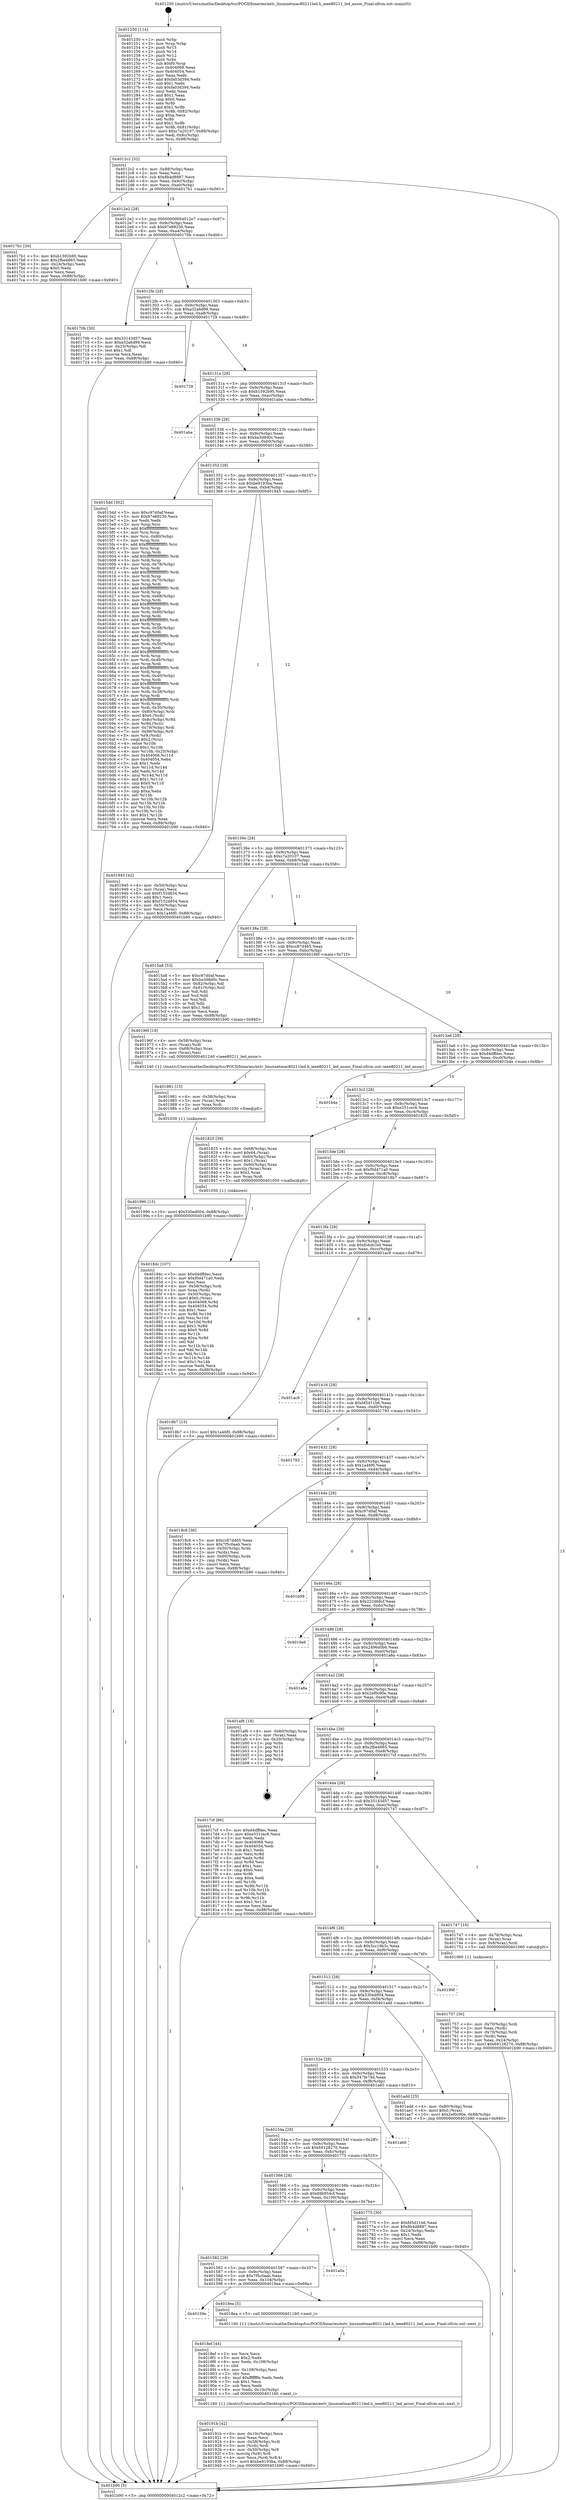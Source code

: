 digraph "0x401250" {
  label = "0x401250 (/mnt/c/Users/mathe/Desktop/tcc/POCII/binaries/extr_linuxnetmac80211led.h_ieee80211_led_assoc_Final-ollvm.out::main(0))"
  labelloc = "t"
  node[shape=record]

  Entry [label="",width=0.3,height=0.3,shape=circle,fillcolor=black,style=filled]
  "0x4012c2" [label="{
     0x4012c2 [32]\l
     | [instrs]\l
     &nbsp;&nbsp;0x4012c2 \<+6\>: mov -0x88(%rbp),%eax\l
     &nbsp;&nbsp;0x4012c8 \<+2\>: mov %eax,%ecx\l
     &nbsp;&nbsp;0x4012ca \<+6\>: sub $0x8b4d8887,%ecx\l
     &nbsp;&nbsp;0x4012d0 \<+6\>: mov %eax,-0x9c(%rbp)\l
     &nbsp;&nbsp;0x4012d6 \<+6\>: mov %ecx,-0xa0(%rbp)\l
     &nbsp;&nbsp;0x4012dc \<+6\>: je 00000000004017b1 \<main+0x561\>\l
  }"]
  "0x4017b1" [label="{
     0x4017b1 [30]\l
     | [instrs]\l
     &nbsp;&nbsp;0x4017b1 \<+5\>: mov $0xb1592b95,%eax\l
     &nbsp;&nbsp;0x4017b6 \<+5\>: mov $0x2fbe4865,%ecx\l
     &nbsp;&nbsp;0x4017bb \<+3\>: mov -0x24(%rbp),%edx\l
     &nbsp;&nbsp;0x4017be \<+3\>: cmp $0x0,%edx\l
     &nbsp;&nbsp;0x4017c1 \<+3\>: cmove %ecx,%eax\l
     &nbsp;&nbsp;0x4017c4 \<+6\>: mov %eax,-0x88(%rbp)\l
     &nbsp;&nbsp;0x4017ca \<+5\>: jmp 0000000000401b90 \<main+0x940\>\l
  }"]
  "0x4012e2" [label="{
     0x4012e2 [28]\l
     | [instrs]\l
     &nbsp;&nbsp;0x4012e2 \<+5\>: jmp 00000000004012e7 \<main+0x97\>\l
     &nbsp;&nbsp;0x4012e7 \<+6\>: mov -0x9c(%rbp),%eax\l
     &nbsp;&nbsp;0x4012ed \<+5\>: sub $0x97e89230,%eax\l
     &nbsp;&nbsp;0x4012f2 \<+6\>: mov %eax,-0xa4(%rbp)\l
     &nbsp;&nbsp;0x4012f8 \<+6\>: je 000000000040170b \<main+0x4bb\>\l
  }"]
  Exit [label="",width=0.3,height=0.3,shape=circle,fillcolor=black,style=filled,peripheries=2]
  "0x40170b" [label="{
     0x40170b [30]\l
     | [instrs]\l
     &nbsp;&nbsp;0x40170b \<+5\>: mov $0x33143d57,%eax\l
     &nbsp;&nbsp;0x401710 \<+5\>: mov $0xa32a6d99,%ecx\l
     &nbsp;&nbsp;0x401715 \<+3\>: mov -0x25(%rbp),%dl\l
     &nbsp;&nbsp;0x401718 \<+3\>: test $0x1,%dl\l
     &nbsp;&nbsp;0x40171b \<+3\>: cmovne %ecx,%eax\l
     &nbsp;&nbsp;0x40171e \<+6\>: mov %eax,-0x88(%rbp)\l
     &nbsp;&nbsp;0x401724 \<+5\>: jmp 0000000000401b90 \<main+0x940\>\l
  }"]
  "0x4012fe" [label="{
     0x4012fe [28]\l
     | [instrs]\l
     &nbsp;&nbsp;0x4012fe \<+5\>: jmp 0000000000401303 \<main+0xb3\>\l
     &nbsp;&nbsp;0x401303 \<+6\>: mov -0x9c(%rbp),%eax\l
     &nbsp;&nbsp;0x401309 \<+5\>: sub $0xa32a6d99,%eax\l
     &nbsp;&nbsp;0x40130e \<+6\>: mov %eax,-0xa8(%rbp)\l
     &nbsp;&nbsp;0x401314 \<+6\>: je 0000000000401729 \<main+0x4d9\>\l
  }"]
  "0x401990" [label="{
     0x401990 [15]\l
     | [instrs]\l
     &nbsp;&nbsp;0x401990 \<+10\>: movl $0x530ed004,-0x88(%rbp)\l
     &nbsp;&nbsp;0x40199a \<+5\>: jmp 0000000000401b90 \<main+0x940\>\l
  }"]
  "0x401729" [label="{
     0x401729\l
  }", style=dashed]
  "0x40131a" [label="{
     0x40131a [28]\l
     | [instrs]\l
     &nbsp;&nbsp;0x40131a \<+5\>: jmp 000000000040131f \<main+0xcf\>\l
     &nbsp;&nbsp;0x40131f \<+6\>: mov -0x9c(%rbp),%eax\l
     &nbsp;&nbsp;0x401325 \<+5\>: sub $0xb1592b95,%eax\l
     &nbsp;&nbsp;0x40132a \<+6\>: mov %eax,-0xac(%rbp)\l
     &nbsp;&nbsp;0x401330 \<+6\>: je 0000000000401aba \<main+0x86a\>\l
  }"]
  "0x401981" [label="{
     0x401981 [15]\l
     | [instrs]\l
     &nbsp;&nbsp;0x401981 \<+4\>: mov -0x58(%rbp),%rax\l
     &nbsp;&nbsp;0x401985 \<+3\>: mov (%rax),%rax\l
     &nbsp;&nbsp;0x401988 \<+3\>: mov %rax,%rdi\l
     &nbsp;&nbsp;0x40198b \<+5\>: call 0000000000401030 \<free@plt\>\l
     | [calls]\l
     &nbsp;&nbsp;0x401030 \{1\} (unknown)\l
  }"]
  "0x401aba" [label="{
     0x401aba\l
  }", style=dashed]
  "0x401336" [label="{
     0x401336 [28]\l
     | [instrs]\l
     &nbsp;&nbsp;0x401336 \<+5\>: jmp 000000000040133b \<main+0xeb\>\l
     &nbsp;&nbsp;0x40133b \<+6\>: mov -0x9c(%rbp),%eax\l
     &nbsp;&nbsp;0x401341 \<+5\>: sub $0xba3d8d0c,%eax\l
     &nbsp;&nbsp;0x401346 \<+6\>: mov %eax,-0xb0(%rbp)\l
     &nbsp;&nbsp;0x40134c \<+6\>: je 00000000004015dd \<main+0x38d\>\l
  }"]
  "0x40191b" [label="{
     0x40191b [42]\l
     | [instrs]\l
     &nbsp;&nbsp;0x40191b \<+6\>: mov -0x10c(%rbp),%ecx\l
     &nbsp;&nbsp;0x401921 \<+3\>: imul %eax,%ecx\l
     &nbsp;&nbsp;0x401924 \<+4\>: mov -0x58(%rbp),%rdi\l
     &nbsp;&nbsp;0x401928 \<+3\>: mov (%rdi),%rdi\l
     &nbsp;&nbsp;0x40192b \<+4\>: mov -0x50(%rbp),%r8\l
     &nbsp;&nbsp;0x40192f \<+3\>: movslq (%r8),%r8\l
     &nbsp;&nbsp;0x401932 \<+4\>: mov %ecx,(%rdi,%r8,4)\l
     &nbsp;&nbsp;0x401936 \<+10\>: movl $0xbe9193ba,-0x88(%rbp)\l
     &nbsp;&nbsp;0x401940 \<+5\>: jmp 0000000000401b90 \<main+0x940\>\l
  }"]
  "0x4015dd" [label="{
     0x4015dd [302]\l
     | [instrs]\l
     &nbsp;&nbsp;0x4015dd \<+5\>: mov $0xc97d0af,%eax\l
     &nbsp;&nbsp;0x4015e2 \<+5\>: mov $0x97e89230,%ecx\l
     &nbsp;&nbsp;0x4015e7 \<+2\>: xor %edx,%edx\l
     &nbsp;&nbsp;0x4015e9 \<+3\>: mov %rsp,%rsi\l
     &nbsp;&nbsp;0x4015ec \<+4\>: add $0xfffffffffffffff0,%rsi\l
     &nbsp;&nbsp;0x4015f0 \<+3\>: mov %rsi,%rsp\l
     &nbsp;&nbsp;0x4015f3 \<+4\>: mov %rsi,-0x80(%rbp)\l
     &nbsp;&nbsp;0x4015f7 \<+3\>: mov %rsp,%rsi\l
     &nbsp;&nbsp;0x4015fa \<+4\>: add $0xfffffffffffffff0,%rsi\l
     &nbsp;&nbsp;0x4015fe \<+3\>: mov %rsi,%rsp\l
     &nbsp;&nbsp;0x401601 \<+3\>: mov %rsp,%rdi\l
     &nbsp;&nbsp;0x401604 \<+4\>: add $0xfffffffffffffff0,%rdi\l
     &nbsp;&nbsp;0x401608 \<+3\>: mov %rdi,%rsp\l
     &nbsp;&nbsp;0x40160b \<+4\>: mov %rdi,-0x78(%rbp)\l
     &nbsp;&nbsp;0x40160f \<+3\>: mov %rsp,%rdi\l
     &nbsp;&nbsp;0x401612 \<+4\>: add $0xfffffffffffffff0,%rdi\l
     &nbsp;&nbsp;0x401616 \<+3\>: mov %rdi,%rsp\l
     &nbsp;&nbsp;0x401619 \<+4\>: mov %rdi,-0x70(%rbp)\l
     &nbsp;&nbsp;0x40161d \<+3\>: mov %rsp,%rdi\l
     &nbsp;&nbsp;0x401620 \<+4\>: add $0xfffffffffffffff0,%rdi\l
     &nbsp;&nbsp;0x401624 \<+3\>: mov %rdi,%rsp\l
     &nbsp;&nbsp;0x401627 \<+4\>: mov %rdi,-0x68(%rbp)\l
     &nbsp;&nbsp;0x40162b \<+3\>: mov %rsp,%rdi\l
     &nbsp;&nbsp;0x40162e \<+4\>: add $0xfffffffffffffff0,%rdi\l
     &nbsp;&nbsp;0x401632 \<+3\>: mov %rdi,%rsp\l
     &nbsp;&nbsp;0x401635 \<+4\>: mov %rdi,-0x60(%rbp)\l
     &nbsp;&nbsp;0x401639 \<+3\>: mov %rsp,%rdi\l
     &nbsp;&nbsp;0x40163c \<+4\>: add $0xfffffffffffffff0,%rdi\l
     &nbsp;&nbsp;0x401640 \<+3\>: mov %rdi,%rsp\l
     &nbsp;&nbsp;0x401643 \<+4\>: mov %rdi,-0x58(%rbp)\l
     &nbsp;&nbsp;0x401647 \<+3\>: mov %rsp,%rdi\l
     &nbsp;&nbsp;0x40164a \<+4\>: add $0xfffffffffffffff0,%rdi\l
     &nbsp;&nbsp;0x40164e \<+3\>: mov %rdi,%rsp\l
     &nbsp;&nbsp;0x401651 \<+4\>: mov %rdi,-0x50(%rbp)\l
     &nbsp;&nbsp;0x401655 \<+3\>: mov %rsp,%rdi\l
     &nbsp;&nbsp;0x401658 \<+4\>: add $0xfffffffffffffff0,%rdi\l
     &nbsp;&nbsp;0x40165c \<+3\>: mov %rdi,%rsp\l
     &nbsp;&nbsp;0x40165f \<+4\>: mov %rdi,-0x48(%rbp)\l
     &nbsp;&nbsp;0x401663 \<+3\>: mov %rsp,%rdi\l
     &nbsp;&nbsp;0x401666 \<+4\>: add $0xfffffffffffffff0,%rdi\l
     &nbsp;&nbsp;0x40166a \<+3\>: mov %rdi,%rsp\l
     &nbsp;&nbsp;0x40166d \<+4\>: mov %rdi,-0x40(%rbp)\l
     &nbsp;&nbsp;0x401671 \<+3\>: mov %rsp,%rdi\l
     &nbsp;&nbsp;0x401674 \<+4\>: add $0xfffffffffffffff0,%rdi\l
     &nbsp;&nbsp;0x401678 \<+3\>: mov %rdi,%rsp\l
     &nbsp;&nbsp;0x40167b \<+4\>: mov %rdi,-0x38(%rbp)\l
     &nbsp;&nbsp;0x40167f \<+3\>: mov %rsp,%rdi\l
     &nbsp;&nbsp;0x401682 \<+4\>: add $0xfffffffffffffff0,%rdi\l
     &nbsp;&nbsp;0x401686 \<+3\>: mov %rdi,%rsp\l
     &nbsp;&nbsp;0x401689 \<+4\>: mov %rdi,-0x30(%rbp)\l
     &nbsp;&nbsp;0x40168d \<+4\>: mov -0x80(%rbp),%rdi\l
     &nbsp;&nbsp;0x401691 \<+6\>: movl $0x0,(%rdi)\l
     &nbsp;&nbsp;0x401697 \<+7\>: mov -0x8c(%rbp),%r8d\l
     &nbsp;&nbsp;0x40169e \<+3\>: mov %r8d,(%rsi)\l
     &nbsp;&nbsp;0x4016a1 \<+4\>: mov -0x78(%rbp),%rdi\l
     &nbsp;&nbsp;0x4016a5 \<+7\>: mov -0x98(%rbp),%r9\l
     &nbsp;&nbsp;0x4016ac \<+3\>: mov %r9,(%rdi)\l
     &nbsp;&nbsp;0x4016af \<+3\>: cmpl $0x2,(%rsi)\l
     &nbsp;&nbsp;0x4016b2 \<+4\>: setne %r10b\l
     &nbsp;&nbsp;0x4016b6 \<+4\>: and $0x1,%r10b\l
     &nbsp;&nbsp;0x4016ba \<+4\>: mov %r10b,-0x25(%rbp)\l
     &nbsp;&nbsp;0x4016be \<+8\>: mov 0x404068,%r11d\l
     &nbsp;&nbsp;0x4016c6 \<+7\>: mov 0x404054,%ebx\l
     &nbsp;&nbsp;0x4016cd \<+3\>: sub $0x1,%edx\l
     &nbsp;&nbsp;0x4016d0 \<+3\>: mov %r11d,%r14d\l
     &nbsp;&nbsp;0x4016d3 \<+3\>: add %edx,%r14d\l
     &nbsp;&nbsp;0x4016d6 \<+4\>: imul %r14d,%r11d\l
     &nbsp;&nbsp;0x4016da \<+4\>: and $0x1,%r11d\l
     &nbsp;&nbsp;0x4016de \<+4\>: cmp $0x0,%r11d\l
     &nbsp;&nbsp;0x4016e2 \<+4\>: sete %r10b\l
     &nbsp;&nbsp;0x4016e6 \<+3\>: cmp $0xa,%ebx\l
     &nbsp;&nbsp;0x4016e9 \<+4\>: setl %r15b\l
     &nbsp;&nbsp;0x4016ed \<+3\>: mov %r10b,%r12b\l
     &nbsp;&nbsp;0x4016f0 \<+3\>: and %r15b,%r12b\l
     &nbsp;&nbsp;0x4016f3 \<+3\>: xor %r15b,%r10b\l
     &nbsp;&nbsp;0x4016f6 \<+3\>: or %r10b,%r12b\l
     &nbsp;&nbsp;0x4016f9 \<+4\>: test $0x1,%r12b\l
     &nbsp;&nbsp;0x4016fd \<+3\>: cmovne %ecx,%eax\l
     &nbsp;&nbsp;0x401700 \<+6\>: mov %eax,-0x88(%rbp)\l
     &nbsp;&nbsp;0x401706 \<+5\>: jmp 0000000000401b90 \<main+0x940\>\l
  }"]
  "0x401352" [label="{
     0x401352 [28]\l
     | [instrs]\l
     &nbsp;&nbsp;0x401352 \<+5\>: jmp 0000000000401357 \<main+0x107\>\l
     &nbsp;&nbsp;0x401357 \<+6\>: mov -0x9c(%rbp),%eax\l
     &nbsp;&nbsp;0x40135d \<+5\>: sub $0xbe9193ba,%eax\l
     &nbsp;&nbsp;0x401362 \<+6\>: mov %eax,-0xb4(%rbp)\l
     &nbsp;&nbsp;0x401368 \<+6\>: je 0000000000401945 \<main+0x6f5\>\l
  }"]
  "0x4018ef" [label="{
     0x4018ef [44]\l
     | [instrs]\l
     &nbsp;&nbsp;0x4018ef \<+2\>: xor %ecx,%ecx\l
     &nbsp;&nbsp;0x4018f1 \<+5\>: mov $0x2,%edx\l
     &nbsp;&nbsp;0x4018f6 \<+6\>: mov %edx,-0x108(%rbp)\l
     &nbsp;&nbsp;0x4018fc \<+1\>: cltd\l
     &nbsp;&nbsp;0x4018fd \<+6\>: mov -0x108(%rbp),%esi\l
     &nbsp;&nbsp;0x401903 \<+2\>: idiv %esi\l
     &nbsp;&nbsp;0x401905 \<+6\>: imul $0xfffffffe,%edx,%edx\l
     &nbsp;&nbsp;0x40190b \<+3\>: sub $0x1,%ecx\l
     &nbsp;&nbsp;0x40190e \<+2\>: sub %ecx,%edx\l
     &nbsp;&nbsp;0x401910 \<+6\>: mov %edx,-0x10c(%rbp)\l
     &nbsp;&nbsp;0x401916 \<+5\>: call 0000000000401160 \<next_i\>\l
     | [calls]\l
     &nbsp;&nbsp;0x401160 \{1\} (/mnt/c/Users/mathe/Desktop/tcc/POCII/binaries/extr_linuxnetmac80211led.h_ieee80211_led_assoc_Final-ollvm.out::next_i)\l
  }"]
  "0x401945" [label="{
     0x401945 [42]\l
     | [instrs]\l
     &nbsp;&nbsp;0x401945 \<+4\>: mov -0x50(%rbp),%rax\l
     &nbsp;&nbsp;0x401949 \<+2\>: mov (%rax),%ecx\l
     &nbsp;&nbsp;0x40194b \<+6\>: sub $0xf152d854,%ecx\l
     &nbsp;&nbsp;0x401951 \<+3\>: add $0x1,%ecx\l
     &nbsp;&nbsp;0x401954 \<+6\>: add $0xf152d854,%ecx\l
     &nbsp;&nbsp;0x40195a \<+4\>: mov -0x50(%rbp),%rax\l
     &nbsp;&nbsp;0x40195e \<+2\>: mov %ecx,(%rax)\l
     &nbsp;&nbsp;0x401960 \<+10\>: movl $0x1a46f0,-0x88(%rbp)\l
     &nbsp;&nbsp;0x40196a \<+5\>: jmp 0000000000401b90 \<main+0x940\>\l
  }"]
  "0x40136e" [label="{
     0x40136e [28]\l
     | [instrs]\l
     &nbsp;&nbsp;0x40136e \<+5\>: jmp 0000000000401373 \<main+0x123\>\l
     &nbsp;&nbsp;0x401373 \<+6\>: mov -0x9c(%rbp),%eax\l
     &nbsp;&nbsp;0x401379 \<+5\>: sub $0xc7a20107,%eax\l
     &nbsp;&nbsp;0x40137e \<+6\>: mov %eax,-0xb8(%rbp)\l
     &nbsp;&nbsp;0x401384 \<+6\>: je 00000000004015a8 \<main+0x358\>\l
  }"]
  "0x40159e" [label="{
     0x40159e\l
  }", style=dashed]
  "0x4015a8" [label="{
     0x4015a8 [53]\l
     | [instrs]\l
     &nbsp;&nbsp;0x4015a8 \<+5\>: mov $0xc97d0af,%eax\l
     &nbsp;&nbsp;0x4015ad \<+5\>: mov $0xba3d8d0c,%ecx\l
     &nbsp;&nbsp;0x4015b2 \<+6\>: mov -0x82(%rbp),%dl\l
     &nbsp;&nbsp;0x4015b8 \<+7\>: mov -0x81(%rbp),%sil\l
     &nbsp;&nbsp;0x4015bf \<+3\>: mov %dl,%dil\l
     &nbsp;&nbsp;0x4015c2 \<+3\>: and %sil,%dil\l
     &nbsp;&nbsp;0x4015c5 \<+3\>: xor %sil,%dl\l
     &nbsp;&nbsp;0x4015c8 \<+3\>: or %dl,%dil\l
     &nbsp;&nbsp;0x4015cb \<+4\>: test $0x1,%dil\l
     &nbsp;&nbsp;0x4015cf \<+3\>: cmovne %ecx,%eax\l
     &nbsp;&nbsp;0x4015d2 \<+6\>: mov %eax,-0x88(%rbp)\l
     &nbsp;&nbsp;0x4015d8 \<+5\>: jmp 0000000000401b90 \<main+0x940\>\l
  }"]
  "0x40138a" [label="{
     0x40138a [28]\l
     | [instrs]\l
     &nbsp;&nbsp;0x40138a \<+5\>: jmp 000000000040138f \<main+0x13f\>\l
     &nbsp;&nbsp;0x40138f \<+6\>: mov -0x9c(%rbp),%eax\l
     &nbsp;&nbsp;0x401395 \<+5\>: sub $0xcc87d465,%eax\l
     &nbsp;&nbsp;0x40139a \<+6\>: mov %eax,-0xbc(%rbp)\l
     &nbsp;&nbsp;0x4013a0 \<+6\>: je 000000000040196f \<main+0x71f\>\l
  }"]
  "0x401b90" [label="{
     0x401b90 [5]\l
     | [instrs]\l
     &nbsp;&nbsp;0x401b90 \<+5\>: jmp 00000000004012c2 \<main+0x72\>\l
  }"]
  "0x401250" [label="{
     0x401250 [114]\l
     | [instrs]\l
     &nbsp;&nbsp;0x401250 \<+1\>: push %rbp\l
     &nbsp;&nbsp;0x401251 \<+3\>: mov %rsp,%rbp\l
     &nbsp;&nbsp;0x401254 \<+2\>: push %r15\l
     &nbsp;&nbsp;0x401256 \<+2\>: push %r14\l
     &nbsp;&nbsp;0x401258 \<+2\>: push %r12\l
     &nbsp;&nbsp;0x40125a \<+1\>: push %rbx\l
     &nbsp;&nbsp;0x40125b \<+7\>: sub $0xf0,%rsp\l
     &nbsp;&nbsp;0x401262 \<+7\>: mov 0x404068,%eax\l
     &nbsp;&nbsp;0x401269 \<+7\>: mov 0x404054,%ecx\l
     &nbsp;&nbsp;0x401270 \<+2\>: mov %eax,%edx\l
     &nbsp;&nbsp;0x401272 \<+6\>: add $0xfa03d394,%edx\l
     &nbsp;&nbsp;0x401278 \<+3\>: sub $0x1,%edx\l
     &nbsp;&nbsp;0x40127b \<+6\>: sub $0xfa03d394,%edx\l
     &nbsp;&nbsp;0x401281 \<+3\>: imul %edx,%eax\l
     &nbsp;&nbsp;0x401284 \<+3\>: and $0x1,%eax\l
     &nbsp;&nbsp;0x401287 \<+3\>: cmp $0x0,%eax\l
     &nbsp;&nbsp;0x40128a \<+4\>: sete %r8b\l
     &nbsp;&nbsp;0x40128e \<+4\>: and $0x1,%r8b\l
     &nbsp;&nbsp;0x401292 \<+7\>: mov %r8b,-0x82(%rbp)\l
     &nbsp;&nbsp;0x401299 \<+3\>: cmp $0xa,%ecx\l
     &nbsp;&nbsp;0x40129c \<+4\>: setl %r8b\l
     &nbsp;&nbsp;0x4012a0 \<+4\>: and $0x1,%r8b\l
     &nbsp;&nbsp;0x4012a4 \<+7\>: mov %r8b,-0x81(%rbp)\l
     &nbsp;&nbsp;0x4012ab \<+10\>: movl $0xc7a20107,-0x88(%rbp)\l
     &nbsp;&nbsp;0x4012b5 \<+6\>: mov %edi,-0x8c(%rbp)\l
     &nbsp;&nbsp;0x4012bb \<+7\>: mov %rsi,-0x98(%rbp)\l
  }"]
  "0x4018ea" [label="{
     0x4018ea [5]\l
     | [instrs]\l
     &nbsp;&nbsp;0x4018ea \<+5\>: call 0000000000401160 \<next_i\>\l
     | [calls]\l
     &nbsp;&nbsp;0x401160 \{1\} (/mnt/c/Users/mathe/Desktop/tcc/POCII/binaries/extr_linuxnetmac80211led.h_ieee80211_led_assoc_Final-ollvm.out::next_i)\l
  }"]
  "0x401582" [label="{
     0x401582 [28]\l
     | [instrs]\l
     &nbsp;&nbsp;0x401582 \<+5\>: jmp 0000000000401587 \<main+0x337\>\l
     &nbsp;&nbsp;0x401587 \<+6\>: mov -0x9c(%rbp),%eax\l
     &nbsp;&nbsp;0x40158d \<+5\>: sub $0x7f5c0aab,%eax\l
     &nbsp;&nbsp;0x401592 \<+6\>: mov %eax,-0x104(%rbp)\l
     &nbsp;&nbsp;0x401598 \<+6\>: je 00000000004018ea \<main+0x69a\>\l
  }"]
  "0x40196f" [label="{
     0x40196f [18]\l
     | [instrs]\l
     &nbsp;&nbsp;0x40196f \<+4\>: mov -0x58(%rbp),%rax\l
     &nbsp;&nbsp;0x401973 \<+3\>: mov (%rax),%rdi\l
     &nbsp;&nbsp;0x401976 \<+4\>: mov -0x68(%rbp),%rax\l
     &nbsp;&nbsp;0x40197a \<+2\>: mov (%rax),%esi\l
     &nbsp;&nbsp;0x40197c \<+5\>: call 0000000000401240 \<ieee80211_led_assoc\>\l
     | [calls]\l
     &nbsp;&nbsp;0x401240 \{1\} (/mnt/c/Users/mathe/Desktop/tcc/POCII/binaries/extr_linuxnetmac80211led.h_ieee80211_led_assoc_Final-ollvm.out::ieee80211_led_assoc)\l
  }"]
  "0x4013a6" [label="{
     0x4013a6 [28]\l
     | [instrs]\l
     &nbsp;&nbsp;0x4013a6 \<+5\>: jmp 00000000004013ab \<main+0x15b\>\l
     &nbsp;&nbsp;0x4013ab \<+6\>: mov -0x9c(%rbp),%eax\l
     &nbsp;&nbsp;0x4013b1 \<+5\>: sub $0xd4dffdec,%eax\l
     &nbsp;&nbsp;0x4013b6 \<+6\>: mov %eax,-0xc0(%rbp)\l
     &nbsp;&nbsp;0x4013bc \<+6\>: je 0000000000401b4e \<main+0x8fe\>\l
  }"]
  "0x401a0a" [label="{
     0x401a0a\l
  }", style=dashed]
  "0x401b4e" [label="{
     0x401b4e\l
  }", style=dashed]
  "0x4013c2" [label="{
     0x4013c2 [28]\l
     | [instrs]\l
     &nbsp;&nbsp;0x4013c2 \<+5\>: jmp 00000000004013c7 \<main+0x177\>\l
     &nbsp;&nbsp;0x4013c7 \<+6\>: mov -0x9c(%rbp),%eax\l
     &nbsp;&nbsp;0x4013cd \<+5\>: sub $0xe331cec6,%eax\l
     &nbsp;&nbsp;0x4013d2 \<+6\>: mov %eax,-0xc4(%rbp)\l
     &nbsp;&nbsp;0x4013d8 \<+6\>: je 0000000000401825 \<main+0x5d5\>\l
  }"]
  "0x40184c" [label="{
     0x40184c [107]\l
     | [instrs]\l
     &nbsp;&nbsp;0x40184c \<+5\>: mov $0xd4dffdec,%ecx\l
     &nbsp;&nbsp;0x401851 \<+5\>: mov $0xf0d471a0,%edx\l
     &nbsp;&nbsp;0x401856 \<+2\>: xor %esi,%esi\l
     &nbsp;&nbsp;0x401858 \<+4\>: mov -0x58(%rbp),%rdi\l
     &nbsp;&nbsp;0x40185c \<+3\>: mov %rax,(%rdi)\l
     &nbsp;&nbsp;0x40185f \<+4\>: mov -0x50(%rbp),%rax\l
     &nbsp;&nbsp;0x401863 \<+6\>: movl $0x0,(%rax)\l
     &nbsp;&nbsp;0x401869 \<+8\>: mov 0x404068,%r8d\l
     &nbsp;&nbsp;0x401871 \<+8\>: mov 0x404054,%r9d\l
     &nbsp;&nbsp;0x401879 \<+3\>: sub $0x1,%esi\l
     &nbsp;&nbsp;0x40187c \<+3\>: mov %r8d,%r10d\l
     &nbsp;&nbsp;0x40187f \<+3\>: add %esi,%r10d\l
     &nbsp;&nbsp;0x401882 \<+4\>: imul %r10d,%r8d\l
     &nbsp;&nbsp;0x401886 \<+4\>: and $0x1,%r8d\l
     &nbsp;&nbsp;0x40188a \<+4\>: cmp $0x0,%r8d\l
     &nbsp;&nbsp;0x40188e \<+4\>: sete %r11b\l
     &nbsp;&nbsp;0x401892 \<+4\>: cmp $0xa,%r9d\l
     &nbsp;&nbsp;0x401896 \<+3\>: setl %bl\l
     &nbsp;&nbsp;0x401899 \<+3\>: mov %r11b,%r14b\l
     &nbsp;&nbsp;0x40189c \<+3\>: and %bl,%r14b\l
     &nbsp;&nbsp;0x40189f \<+3\>: xor %bl,%r11b\l
     &nbsp;&nbsp;0x4018a2 \<+3\>: or %r11b,%r14b\l
     &nbsp;&nbsp;0x4018a5 \<+4\>: test $0x1,%r14b\l
     &nbsp;&nbsp;0x4018a9 \<+3\>: cmovne %edx,%ecx\l
     &nbsp;&nbsp;0x4018ac \<+6\>: mov %ecx,-0x88(%rbp)\l
     &nbsp;&nbsp;0x4018b2 \<+5\>: jmp 0000000000401b90 \<main+0x940\>\l
  }"]
  "0x401825" [label="{
     0x401825 [39]\l
     | [instrs]\l
     &nbsp;&nbsp;0x401825 \<+4\>: mov -0x68(%rbp),%rax\l
     &nbsp;&nbsp;0x401829 \<+6\>: movl $0x64,(%rax)\l
     &nbsp;&nbsp;0x40182f \<+4\>: mov -0x60(%rbp),%rax\l
     &nbsp;&nbsp;0x401833 \<+6\>: movl $0x1,(%rax)\l
     &nbsp;&nbsp;0x401839 \<+4\>: mov -0x60(%rbp),%rax\l
     &nbsp;&nbsp;0x40183d \<+3\>: movslq (%rax),%rax\l
     &nbsp;&nbsp;0x401840 \<+4\>: shl $0x2,%rax\l
     &nbsp;&nbsp;0x401844 \<+3\>: mov %rax,%rdi\l
     &nbsp;&nbsp;0x401847 \<+5\>: call 0000000000401050 \<malloc@plt\>\l
     | [calls]\l
     &nbsp;&nbsp;0x401050 \{1\} (unknown)\l
  }"]
  "0x4013de" [label="{
     0x4013de [28]\l
     | [instrs]\l
     &nbsp;&nbsp;0x4013de \<+5\>: jmp 00000000004013e3 \<main+0x193\>\l
     &nbsp;&nbsp;0x4013e3 \<+6\>: mov -0x9c(%rbp),%eax\l
     &nbsp;&nbsp;0x4013e9 \<+5\>: sub $0xf0d471a0,%eax\l
     &nbsp;&nbsp;0x4013ee \<+6\>: mov %eax,-0xc8(%rbp)\l
     &nbsp;&nbsp;0x4013f4 \<+6\>: je 00000000004018b7 \<main+0x667\>\l
  }"]
  "0x401566" [label="{
     0x401566 [28]\l
     | [instrs]\l
     &nbsp;&nbsp;0x401566 \<+5\>: jmp 000000000040156b \<main+0x31b\>\l
     &nbsp;&nbsp;0x40156b \<+6\>: mov -0x9c(%rbp),%eax\l
     &nbsp;&nbsp;0x401571 \<+5\>: sub $0x69b954cf,%eax\l
     &nbsp;&nbsp;0x401576 \<+6\>: mov %eax,-0x100(%rbp)\l
     &nbsp;&nbsp;0x40157c \<+6\>: je 0000000000401a0a \<main+0x7ba\>\l
  }"]
  "0x4018b7" [label="{
     0x4018b7 [15]\l
     | [instrs]\l
     &nbsp;&nbsp;0x4018b7 \<+10\>: movl $0x1a46f0,-0x88(%rbp)\l
     &nbsp;&nbsp;0x4018c1 \<+5\>: jmp 0000000000401b90 \<main+0x940\>\l
  }"]
  "0x4013fa" [label="{
     0x4013fa [28]\l
     | [instrs]\l
     &nbsp;&nbsp;0x4013fa \<+5\>: jmp 00000000004013ff \<main+0x1af\>\l
     &nbsp;&nbsp;0x4013ff \<+6\>: mov -0x9c(%rbp),%eax\l
     &nbsp;&nbsp;0x401405 \<+5\>: sub $0xfcdcb1b0,%eax\l
     &nbsp;&nbsp;0x40140a \<+6\>: mov %eax,-0xcc(%rbp)\l
     &nbsp;&nbsp;0x401410 \<+6\>: je 0000000000401ac9 \<main+0x879\>\l
  }"]
  "0x401775" [label="{
     0x401775 [30]\l
     | [instrs]\l
     &nbsp;&nbsp;0x401775 \<+5\>: mov $0xfd5d11b6,%eax\l
     &nbsp;&nbsp;0x40177a \<+5\>: mov $0x8b4d8887,%ecx\l
     &nbsp;&nbsp;0x40177f \<+3\>: mov -0x24(%rbp),%edx\l
     &nbsp;&nbsp;0x401782 \<+3\>: cmp $0x1,%edx\l
     &nbsp;&nbsp;0x401785 \<+3\>: cmovl %ecx,%eax\l
     &nbsp;&nbsp;0x401788 \<+6\>: mov %eax,-0x88(%rbp)\l
     &nbsp;&nbsp;0x40178e \<+5\>: jmp 0000000000401b90 \<main+0x940\>\l
  }"]
  "0x401ac9" [label="{
     0x401ac9\l
  }", style=dashed]
  "0x401416" [label="{
     0x401416 [28]\l
     | [instrs]\l
     &nbsp;&nbsp;0x401416 \<+5\>: jmp 000000000040141b \<main+0x1cb\>\l
     &nbsp;&nbsp;0x40141b \<+6\>: mov -0x9c(%rbp),%eax\l
     &nbsp;&nbsp;0x401421 \<+5\>: sub $0xfd5d11b6,%eax\l
     &nbsp;&nbsp;0x401426 \<+6\>: mov %eax,-0xd0(%rbp)\l
     &nbsp;&nbsp;0x40142c \<+6\>: je 0000000000401793 \<main+0x543\>\l
  }"]
  "0x40154a" [label="{
     0x40154a [28]\l
     | [instrs]\l
     &nbsp;&nbsp;0x40154a \<+5\>: jmp 000000000040154f \<main+0x2ff\>\l
     &nbsp;&nbsp;0x40154f \<+6\>: mov -0x9c(%rbp),%eax\l
     &nbsp;&nbsp;0x401555 \<+5\>: sub $0x69128270,%eax\l
     &nbsp;&nbsp;0x40155a \<+6\>: mov %eax,-0xfc(%rbp)\l
     &nbsp;&nbsp;0x401560 \<+6\>: je 0000000000401775 \<main+0x525\>\l
  }"]
  "0x401793" [label="{
     0x401793\l
  }", style=dashed]
  "0x401432" [label="{
     0x401432 [28]\l
     | [instrs]\l
     &nbsp;&nbsp;0x401432 \<+5\>: jmp 0000000000401437 \<main+0x1e7\>\l
     &nbsp;&nbsp;0x401437 \<+6\>: mov -0x9c(%rbp),%eax\l
     &nbsp;&nbsp;0x40143d \<+5\>: sub $0x1a46f0,%eax\l
     &nbsp;&nbsp;0x401442 \<+6\>: mov %eax,-0xd4(%rbp)\l
     &nbsp;&nbsp;0x401448 \<+6\>: je 00000000004018c6 \<main+0x676\>\l
  }"]
  "0x401a60" [label="{
     0x401a60\l
  }", style=dashed]
  "0x4018c6" [label="{
     0x4018c6 [36]\l
     | [instrs]\l
     &nbsp;&nbsp;0x4018c6 \<+5\>: mov $0xcc87d465,%eax\l
     &nbsp;&nbsp;0x4018cb \<+5\>: mov $0x7f5c0aab,%ecx\l
     &nbsp;&nbsp;0x4018d0 \<+4\>: mov -0x50(%rbp),%rdx\l
     &nbsp;&nbsp;0x4018d4 \<+2\>: mov (%rdx),%esi\l
     &nbsp;&nbsp;0x4018d6 \<+4\>: mov -0x60(%rbp),%rdx\l
     &nbsp;&nbsp;0x4018da \<+2\>: cmp (%rdx),%esi\l
     &nbsp;&nbsp;0x4018dc \<+3\>: cmovl %ecx,%eax\l
     &nbsp;&nbsp;0x4018df \<+6\>: mov %eax,-0x88(%rbp)\l
     &nbsp;&nbsp;0x4018e5 \<+5\>: jmp 0000000000401b90 \<main+0x940\>\l
  }"]
  "0x40144e" [label="{
     0x40144e [28]\l
     | [instrs]\l
     &nbsp;&nbsp;0x40144e \<+5\>: jmp 0000000000401453 \<main+0x203\>\l
     &nbsp;&nbsp;0x401453 \<+6\>: mov -0x9c(%rbp),%eax\l
     &nbsp;&nbsp;0x401459 \<+5\>: sub $0xc97d0af,%eax\l
     &nbsp;&nbsp;0x40145e \<+6\>: mov %eax,-0xd8(%rbp)\l
     &nbsp;&nbsp;0x401464 \<+6\>: je 0000000000401b09 \<main+0x8b9\>\l
  }"]
  "0x40152e" [label="{
     0x40152e [28]\l
     | [instrs]\l
     &nbsp;&nbsp;0x40152e \<+5\>: jmp 0000000000401533 \<main+0x2e3\>\l
     &nbsp;&nbsp;0x401533 \<+6\>: mov -0x9c(%rbp),%eax\l
     &nbsp;&nbsp;0x401539 \<+5\>: sub $0x547fe74d,%eax\l
     &nbsp;&nbsp;0x40153e \<+6\>: mov %eax,-0xf8(%rbp)\l
     &nbsp;&nbsp;0x401544 \<+6\>: je 0000000000401a60 \<main+0x810\>\l
  }"]
  "0x401b09" [label="{
     0x401b09\l
  }", style=dashed]
  "0x40146a" [label="{
     0x40146a [28]\l
     | [instrs]\l
     &nbsp;&nbsp;0x40146a \<+5\>: jmp 000000000040146f \<main+0x21f\>\l
     &nbsp;&nbsp;0x40146f \<+6\>: mov -0x9c(%rbp),%eax\l
     &nbsp;&nbsp;0x401475 \<+5\>: sub $0x222d68cf,%eax\l
     &nbsp;&nbsp;0x40147a \<+6\>: mov %eax,-0xdc(%rbp)\l
     &nbsp;&nbsp;0x401480 \<+6\>: je 00000000004019e6 \<main+0x796\>\l
  }"]
  "0x401add" [label="{
     0x401add [25]\l
     | [instrs]\l
     &nbsp;&nbsp;0x401add \<+4\>: mov -0x80(%rbp),%rax\l
     &nbsp;&nbsp;0x401ae1 \<+6\>: movl $0x0,(%rax)\l
     &nbsp;&nbsp;0x401ae7 \<+10\>: movl $0x2ef0c90e,-0x88(%rbp)\l
     &nbsp;&nbsp;0x401af1 \<+5\>: jmp 0000000000401b90 \<main+0x940\>\l
  }"]
  "0x4019e6" [label="{
     0x4019e6\l
  }", style=dashed]
  "0x401486" [label="{
     0x401486 [28]\l
     | [instrs]\l
     &nbsp;&nbsp;0x401486 \<+5\>: jmp 000000000040148b \<main+0x23b\>\l
     &nbsp;&nbsp;0x40148b \<+6\>: mov -0x9c(%rbp),%eax\l
     &nbsp;&nbsp;0x401491 \<+5\>: sub $0x2496d0b6,%eax\l
     &nbsp;&nbsp;0x401496 \<+6\>: mov %eax,-0xe0(%rbp)\l
     &nbsp;&nbsp;0x40149c \<+6\>: je 0000000000401a8a \<main+0x83a\>\l
  }"]
  "0x401512" [label="{
     0x401512 [28]\l
     | [instrs]\l
     &nbsp;&nbsp;0x401512 \<+5\>: jmp 0000000000401517 \<main+0x2c7\>\l
     &nbsp;&nbsp;0x401517 \<+6\>: mov -0x9c(%rbp),%eax\l
     &nbsp;&nbsp;0x40151d \<+5\>: sub $0x530ed004,%eax\l
     &nbsp;&nbsp;0x401522 \<+6\>: mov %eax,-0xf4(%rbp)\l
     &nbsp;&nbsp;0x401528 \<+6\>: je 0000000000401add \<main+0x88d\>\l
  }"]
  "0x401a8a" [label="{
     0x401a8a\l
  }", style=dashed]
  "0x4014a2" [label="{
     0x4014a2 [28]\l
     | [instrs]\l
     &nbsp;&nbsp;0x4014a2 \<+5\>: jmp 00000000004014a7 \<main+0x257\>\l
     &nbsp;&nbsp;0x4014a7 \<+6\>: mov -0x9c(%rbp),%eax\l
     &nbsp;&nbsp;0x4014ad \<+5\>: sub $0x2ef0c90e,%eax\l
     &nbsp;&nbsp;0x4014b2 \<+6\>: mov %eax,-0xe4(%rbp)\l
     &nbsp;&nbsp;0x4014b8 \<+6\>: je 0000000000401af6 \<main+0x8a6\>\l
  }"]
  "0x40199f" [label="{
     0x40199f\l
  }", style=dashed]
  "0x401af6" [label="{
     0x401af6 [19]\l
     | [instrs]\l
     &nbsp;&nbsp;0x401af6 \<+4\>: mov -0x80(%rbp),%rax\l
     &nbsp;&nbsp;0x401afa \<+2\>: mov (%rax),%eax\l
     &nbsp;&nbsp;0x401afc \<+4\>: lea -0x20(%rbp),%rsp\l
     &nbsp;&nbsp;0x401b00 \<+1\>: pop %rbx\l
     &nbsp;&nbsp;0x401b01 \<+2\>: pop %r12\l
     &nbsp;&nbsp;0x401b03 \<+2\>: pop %r14\l
     &nbsp;&nbsp;0x401b05 \<+2\>: pop %r15\l
     &nbsp;&nbsp;0x401b07 \<+1\>: pop %rbp\l
     &nbsp;&nbsp;0x401b08 \<+1\>: ret\l
  }"]
  "0x4014be" [label="{
     0x4014be [28]\l
     | [instrs]\l
     &nbsp;&nbsp;0x4014be \<+5\>: jmp 00000000004014c3 \<main+0x273\>\l
     &nbsp;&nbsp;0x4014c3 \<+6\>: mov -0x9c(%rbp),%eax\l
     &nbsp;&nbsp;0x4014c9 \<+5\>: sub $0x2fbe4865,%eax\l
     &nbsp;&nbsp;0x4014ce \<+6\>: mov %eax,-0xe8(%rbp)\l
     &nbsp;&nbsp;0x4014d4 \<+6\>: je 00000000004017cf \<main+0x57f\>\l
  }"]
  "0x401757" [label="{
     0x401757 [30]\l
     | [instrs]\l
     &nbsp;&nbsp;0x401757 \<+4\>: mov -0x70(%rbp),%rdi\l
     &nbsp;&nbsp;0x40175b \<+2\>: mov %eax,(%rdi)\l
     &nbsp;&nbsp;0x40175d \<+4\>: mov -0x70(%rbp),%rdi\l
     &nbsp;&nbsp;0x401761 \<+2\>: mov (%rdi),%eax\l
     &nbsp;&nbsp;0x401763 \<+3\>: mov %eax,-0x24(%rbp)\l
     &nbsp;&nbsp;0x401766 \<+10\>: movl $0x69128270,-0x88(%rbp)\l
     &nbsp;&nbsp;0x401770 \<+5\>: jmp 0000000000401b90 \<main+0x940\>\l
  }"]
  "0x4017cf" [label="{
     0x4017cf [86]\l
     | [instrs]\l
     &nbsp;&nbsp;0x4017cf \<+5\>: mov $0xd4dffdec,%eax\l
     &nbsp;&nbsp;0x4017d4 \<+5\>: mov $0xe331cec6,%ecx\l
     &nbsp;&nbsp;0x4017d9 \<+2\>: xor %edx,%edx\l
     &nbsp;&nbsp;0x4017db \<+7\>: mov 0x404068,%esi\l
     &nbsp;&nbsp;0x4017e2 \<+7\>: mov 0x404054,%edi\l
     &nbsp;&nbsp;0x4017e9 \<+3\>: sub $0x1,%edx\l
     &nbsp;&nbsp;0x4017ec \<+3\>: mov %esi,%r8d\l
     &nbsp;&nbsp;0x4017ef \<+3\>: add %edx,%r8d\l
     &nbsp;&nbsp;0x4017f2 \<+4\>: imul %r8d,%esi\l
     &nbsp;&nbsp;0x4017f6 \<+3\>: and $0x1,%esi\l
     &nbsp;&nbsp;0x4017f9 \<+3\>: cmp $0x0,%esi\l
     &nbsp;&nbsp;0x4017fc \<+4\>: sete %r9b\l
     &nbsp;&nbsp;0x401800 \<+3\>: cmp $0xa,%edi\l
     &nbsp;&nbsp;0x401803 \<+4\>: setl %r10b\l
     &nbsp;&nbsp;0x401807 \<+3\>: mov %r9b,%r11b\l
     &nbsp;&nbsp;0x40180a \<+3\>: and %r10b,%r11b\l
     &nbsp;&nbsp;0x40180d \<+3\>: xor %r10b,%r9b\l
     &nbsp;&nbsp;0x401810 \<+3\>: or %r9b,%r11b\l
     &nbsp;&nbsp;0x401813 \<+4\>: test $0x1,%r11b\l
     &nbsp;&nbsp;0x401817 \<+3\>: cmovne %ecx,%eax\l
     &nbsp;&nbsp;0x40181a \<+6\>: mov %eax,-0x88(%rbp)\l
     &nbsp;&nbsp;0x401820 \<+5\>: jmp 0000000000401b90 \<main+0x940\>\l
  }"]
  "0x4014da" [label="{
     0x4014da [28]\l
     | [instrs]\l
     &nbsp;&nbsp;0x4014da \<+5\>: jmp 00000000004014df \<main+0x28f\>\l
     &nbsp;&nbsp;0x4014df \<+6\>: mov -0x9c(%rbp),%eax\l
     &nbsp;&nbsp;0x4014e5 \<+5\>: sub $0x33143d57,%eax\l
     &nbsp;&nbsp;0x4014ea \<+6\>: mov %eax,-0xec(%rbp)\l
     &nbsp;&nbsp;0x4014f0 \<+6\>: je 0000000000401747 \<main+0x4f7\>\l
  }"]
  "0x4014f6" [label="{
     0x4014f6 [28]\l
     | [instrs]\l
     &nbsp;&nbsp;0x4014f6 \<+5\>: jmp 00000000004014fb \<main+0x2ab\>\l
     &nbsp;&nbsp;0x4014fb \<+6\>: mov -0x9c(%rbp),%eax\l
     &nbsp;&nbsp;0x401501 \<+5\>: sub $0x3cc19b3c,%eax\l
     &nbsp;&nbsp;0x401506 \<+6\>: mov %eax,-0xf0(%rbp)\l
     &nbsp;&nbsp;0x40150c \<+6\>: je 000000000040199f \<main+0x74f\>\l
  }"]
  "0x401747" [label="{
     0x401747 [16]\l
     | [instrs]\l
     &nbsp;&nbsp;0x401747 \<+4\>: mov -0x78(%rbp),%rax\l
     &nbsp;&nbsp;0x40174b \<+3\>: mov (%rax),%rax\l
     &nbsp;&nbsp;0x40174e \<+4\>: mov 0x8(%rax),%rdi\l
     &nbsp;&nbsp;0x401752 \<+5\>: call 0000000000401060 \<atoi@plt\>\l
     | [calls]\l
     &nbsp;&nbsp;0x401060 \{1\} (unknown)\l
  }"]
  Entry -> "0x401250" [label=" 1"]
  "0x4012c2" -> "0x4017b1" [label=" 1"]
  "0x4012c2" -> "0x4012e2" [label=" 15"]
  "0x401af6" -> Exit [label=" 1"]
  "0x4012e2" -> "0x40170b" [label=" 1"]
  "0x4012e2" -> "0x4012fe" [label=" 14"]
  "0x401add" -> "0x401b90" [label=" 1"]
  "0x4012fe" -> "0x401729" [label=" 0"]
  "0x4012fe" -> "0x40131a" [label=" 14"]
  "0x401990" -> "0x401b90" [label=" 1"]
  "0x40131a" -> "0x401aba" [label=" 0"]
  "0x40131a" -> "0x401336" [label=" 14"]
  "0x401981" -> "0x401990" [label=" 1"]
  "0x401336" -> "0x4015dd" [label=" 1"]
  "0x401336" -> "0x401352" [label=" 13"]
  "0x40196f" -> "0x401981" [label=" 1"]
  "0x401352" -> "0x401945" [label=" 1"]
  "0x401352" -> "0x40136e" [label=" 12"]
  "0x401945" -> "0x401b90" [label=" 1"]
  "0x40136e" -> "0x4015a8" [label=" 1"]
  "0x40136e" -> "0x40138a" [label=" 11"]
  "0x4015a8" -> "0x401b90" [label=" 1"]
  "0x401250" -> "0x4012c2" [label=" 1"]
  "0x401b90" -> "0x4012c2" [label=" 15"]
  "0x40191b" -> "0x401b90" [label=" 1"]
  "0x4015dd" -> "0x401b90" [label=" 1"]
  "0x40170b" -> "0x401b90" [label=" 1"]
  "0x4018ef" -> "0x40191b" [label=" 1"]
  "0x40138a" -> "0x40196f" [label=" 1"]
  "0x40138a" -> "0x4013a6" [label=" 10"]
  "0x401582" -> "0x40159e" [label=" 0"]
  "0x4013a6" -> "0x401b4e" [label=" 0"]
  "0x4013a6" -> "0x4013c2" [label=" 10"]
  "0x401582" -> "0x4018ea" [label=" 1"]
  "0x4013c2" -> "0x401825" [label=" 1"]
  "0x4013c2" -> "0x4013de" [label=" 9"]
  "0x401566" -> "0x401582" [label=" 1"]
  "0x4013de" -> "0x4018b7" [label=" 1"]
  "0x4013de" -> "0x4013fa" [label=" 8"]
  "0x401566" -> "0x401a0a" [label=" 0"]
  "0x4013fa" -> "0x401ac9" [label=" 0"]
  "0x4013fa" -> "0x401416" [label=" 8"]
  "0x4018ea" -> "0x4018ef" [label=" 1"]
  "0x401416" -> "0x401793" [label=" 0"]
  "0x401416" -> "0x401432" [label=" 8"]
  "0x4018b7" -> "0x401b90" [label=" 1"]
  "0x401432" -> "0x4018c6" [label=" 2"]
  "0x401432" -> "0x40144e" [label=" 6"]
  "0x40184c" -> "0x401b90" [label=" 1"]
  "0x40144e" -> "0x401b09" [label=" 0"]
  "0x40144e" -> "0x40146a" [label=" 6"]
  "0x4017cf" -> "0x401b90" [label=" 1"]
  "0x40146a" -> "0x4019e6" [label=" 0"]
  "0x40146a" -> "0x401486" [label=" 6"]
  "0x4017b1" -> "0x401b90" [label=" 1"]
  "0x401486" -> "0x401a8a" [label=" 0"]
  "0x401486" -> "0x4014a2" [label=" 6"]
  "0x40154a" -> "0x401566" [label=" 1"]
  "0x4014a2" -> "0x401af6" [label=" 1"]
  "0x4014a2" -> "0x4014be" [label=" 5"]
  "0x40154a" -> "0x401775" [label=" 1"]
  "0x4014be" -> "0x4017cf" [label=" 1"]
  "0x4014be" -> "0x4014da" [label=" 4"]
  "0x40152e" -> "0x40154a" [label=" 2"]
  "0x4014da" -> "0x401747" [label=" 1"]
  "0x4014da" -> "0x4014f6" [label=" 3"]
  "0x401747" -> "0x401757" [label=" 1"]
  "0x401757" -> "0x401b90" [label=" 1"]
  "0x4018c6" -> "0x401b90" [label=" 2"]
  "0x4014f6" -> "0x40199f" [label=" 0"]
  "0x4014f6" -> "0x401512" [label=" 3"]
  "0x401775" -> "0x401b90" [label=" 1"]
  "0x401512" -> "0x401add" [label=" 1"]
  "0x401512" -> "0x40152e" [label=" 2"]
  "0x401825" -> "0x40184c" [label=" 1"]
  "0x40152e" -> "0x401a60" [label=" 0"]
}
